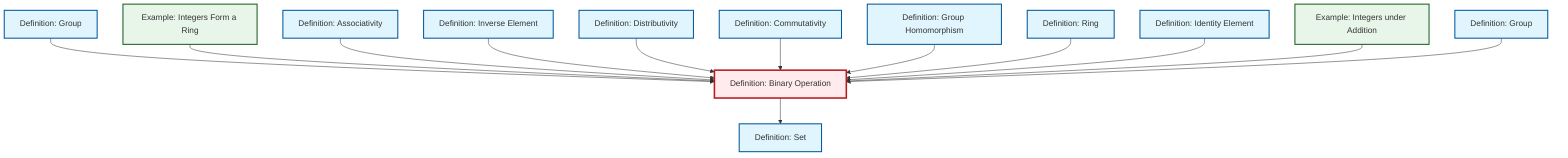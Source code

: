 graph TD
    classDef definition fill:#e1f5fe,stroke:#01579b,stroke-width:2px
    classDef theorem fill:#f3e5f5,stroke:#4a148c,stroke-width:2px
    classDef axiom fill:#fff3e0,stroke:#e65100,stroke-width:2px
    classDef example fill:#e8f5e9,stroke:#1b5e20,stroke-width:2px
    classDef current fill:#ffebee,stroke:#b71c1c,stroke-width:3px
    def-homomorphism["Definition: Group Homomorphism"]:::definition
    def-identity-element["Definition: Identity Element"]:::definition
    def-set["Definition: Set"]:::definition
    def-binary-operation["Definition: Binary Operation"]:::definition
    def-distributivity["Definition: Distributivity"]:::definition
    def-group-example["Definition: Group"]:::definition
    ex-integers-ring["Example: Integers Form a Ring"]:::example
    def-associativity["Definition: Associativity"]:::definition
    def-commutativity["Definition: Commutativity"]:::definition
    ex-integers-addition["Example: Integers under Addition"]:::example
    def-ring["Definition: Ring"]:::definition
    def-inverse-element["Definition: Inverse Element"]:::definition
    def-group["Definition: Group"]:::definition
    def-group-example --> def-binary-operation
    ex-integers-ring --> def-binary-operation
    def-associativity --> def-binary-operation
    def-inverse-element --> def-binary-operation
    def-distributivity --> def-binary-operation
    def-binary-operation --> def-set
    def-commutativity --> def-binary-operation
    def-homomorphism --> def-binary-operation
    def-ring --> def-binary-operation
    def-identity-element --> def-binary-operation
    ex-integers-addition --> def-binary-operation
    def-group --> def-binary-operation
    class def-binary-operation current